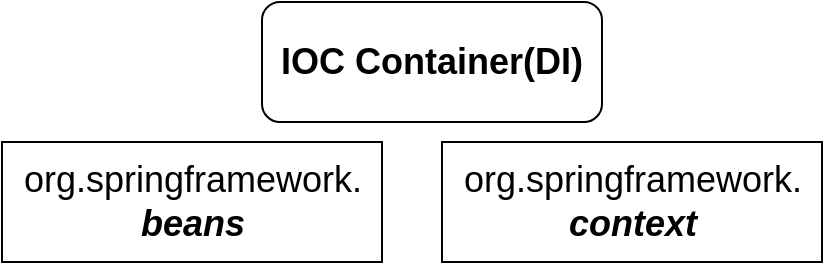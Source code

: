 <mxfile version="16.5.4" type="device"><diagram id="eh4nruFz9fexUhzXHT0l" name="Page-1"><mxGraphModel dx="942" dy="634" grid="1" gridSize="10" guides="1" tooltips="1" connect="1" arrows="1" fold="1" page="1" pageScale="1" pageWidth="827" pageHeight="1169" math="0" shadow="0"><root><mxCell id="0"/><mxCell id="1" parent="0"/><mxCell id="9we2Po5oCGRgFobAYK-g-2" value="IOC Container(DI)" style="rounded=1;whiteSpace=wrap;html=1;fontSize=18;fontStyle=1" vertex="1" parent="1"><mxGeometry x="300" y="90" width="170" height="60" as="geometry"/></mxCell><mxCell id="9we2Po5oCGRgFobAYK-g-3" value="org.springframework.&lt;br&gt;&lt;b&gt;&lt;i&gt;beans&lt;/i&gt;&lt;/b&gt;" style="fontSize=18;html=1;" vertex="1" parent="1"><mxGeometry x="170" y="160" width="190" height="60" as="geometry"/></mxCell><mxCell id="9we2Po5oCGRgFobAYK-g-5" value="org.springframework.&lt;br&gt;&lt;b&gt;&lt;i&gt;context&lt;/i&gt;&lt;/b&gt;" style="fontSize=18;html=1;" vertex="1" parent="1"><mxGeometry x="390" y="160" width="190" height="60" as="geometry"/></mxCell></root></mxGraphModel></diagram></mxfile>